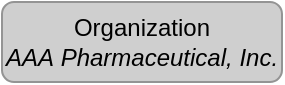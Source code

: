<mxfile version="21.6.8" type="device">
  <diagram id="C5RBs43oDa-KdzZeNtuy" name="Page-1">
    <mxGraphModel dx="1036" dy="1783" grid="1" gridSize="10" guides="1" tooltips="1" connect="1" arrows="1" fold="1" page="1" pageScale="1" pageWidth="827" pageHeight="1169" math="0" shadow="0">
      <root>
        <mxCell id="WIyWlLk6GJQsqaUBKTNV-0" />
        <mxCell id="WIyWlLk6GJQsqaUBKTNV-1" parent="WIyWlLk6GJQsqaUBKTNV-0" />
        <mxCell id="PtvGfc8u3fFPzmpzfyYF-18" value="Organization&lt;br&gt;&lt;i&gt;AAA&amp;nbsp;Pharmaceutical, Inc.&lt;/i&gt;" style="rounded=1;whiteSpace=wrap;html=1;fontSize=12;glass=0;strokeWidth=1;shadow=0;fillColor=#cfcfcf;strokeColor=#949494;" parent="WIyWlLk6GJQsqaUBKTNV-1" vertex="1">
          <mxGeometry x="284" y="-920" width="140" height="40" as="geometry" />
        </mxCell>
      </root>
    </mxGraphModel>
  </diagram>
</mxfile>
